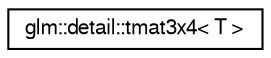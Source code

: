 digraph "Graphical Class Hierarchy"
{
  edge [fontname="FreeSans",fontsize="10",labelfontname="FreeSans",labelfontsize="10"];
  node [fontname="FreeSans",fontsize="10",shape=record];
  rankdir="LR";
  Node1 [label="glm::detail::tmat3x4\< T \>",height=0.2,width=0.4,color="black", fillcolor="white", style="filled",URL="$d1/d7e/structglm_1_1detail_1_1tmat3x4.html"];
}
